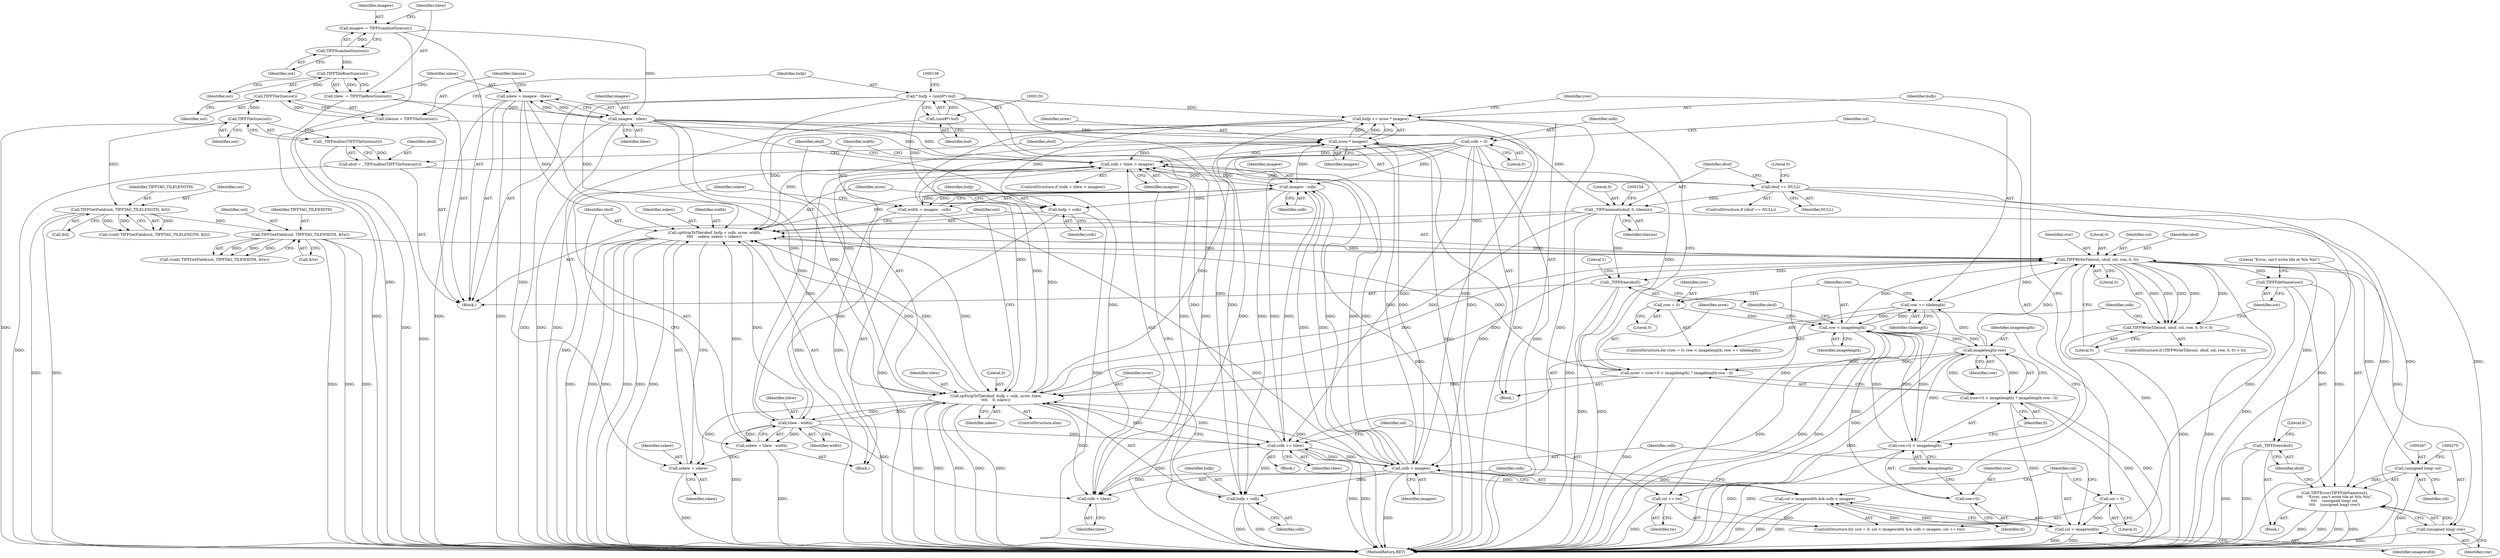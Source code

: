 digraph "0_libtiff_5ad9d8016fbb60109302d558f7edb2cb2a3bb8e3_0@pointer" {
"1000279" [label="(Call,bufp += nrow * imagew)"];
"1000281" [label="(Call,nrow * imagew)"];
"1000230" [label="(Call,cpStripToTile(obuf, bufp + colb, nrow, width,\n\t\t\t\t    oskew, oskew + iskew))"];
"1000253" [label="(Call,TIFFWriteTile(out, obuf, col, row, 0, 0))"];
"1000162" [label="(Call,TIFFGetField(out, TIFFTAG_TILEWIDTH, &tw))"];
"1000155" [label="(Call,TIFFGetField(out, TIFFTAG_TILELENGTH, &tl))"];
"1000141" [label="(Call,TIFFTileSize(out))"];
"1000123" [label="(Call,TIFFTileSize(out))"];
"1000112" [label="(Call,TIFFTileRowSize(out))"];
"1000107" [label="(Call,TIFFScanlineSize(out))"];
"1000242" [label="(Call,cpStripToTile(obuf, bufp + colb, nrow, tilew,\n\t\t\t\t    0, iskew))"];
"1000149" [label="(Call,_TIFFmemset(obuf, 0, tilesize))"];
"1000144" [label="(Call,obuf == NULL)"];
"1000138" [label="(Call,obuf = _TIFFmalloc(TIFFTileSize(out)))"];
"1000140" [label="(Call,_TIFFmalloc(TIFFTileSize(out)))"];
"1000121" [label="(Call,tilesize = TIFFTileSize(out))"];
"1000279" [label="(Call,bufp += nrow * imagew)"];
"1000127" [label="(Call,* bufp = (uint8*) buf)"];
"1000129" [label="(Call,(uint8*) buf)"];
"1000192" [label="(Call,colb = 0)"];
"1000276" [label="(Call,colb += tilew)"];
"1000227" [label="(Call,tilew - width)"];
"1000117" [label="(Call,imagew - tilew)"];
"1000105" [label="(Call,imagew = TIFFScanlineSize(out))"];
"1000110" [label="(Call,tilew  = TIFFTileRowSize(out))"];
"1000219" [label="(Call,width = imagew - colb)"];
"1000221" [label="(Call,imagew - colb)"];
"1000212" [label="(Call,colb + tilew > imagew)"];
"1000204" [label="(Call,colb < imagew)"];
"1000179" [label="(Call,nrow = (row+tl > imagelength) ? imagelength-row : tl)"];
"1000187" [label="(Call,imagelength-row)"];
"1000182" [label="(Call,row+tl > imagelength)"];
"1000171" [label="(Call,row < imagelength)"];
"1000168" [label="(Call,row = 0)"];
"1000174" [label="(Call,row += tilelength)"];
"1000115" [label="(Call,iskew = imagew - tilew)"];
"1000201" [label="(Call,col < imagewidth)"];
"1000207" [label="(Call,col += tw)"];
"1000197" [label="(Call,col = 0)"];
"1000225" [label="(Call,oskew = tilew - width)"];
"1000200" [label="(Call,col < imagewidth && colb < imagew)"];
"1000213" [label="(Call,colb + tilew)"];
"1000238" [label="(Call,oskew + iskew)"];
"1000244" [label="(Call,bufp + colb)"];
"1000232" [label="(Call,bufp + colb)"];
"1000181" [label="(Call,(row+tl > imagelength) ? imagelength-row : tl)"];
"1000183" [label="(Call,row+tl)"];
"1000252" [label="(Call,TIFFWriteTile(out, obuf, col, row, 0, 0) < 0)"];
"1000263" [label="(Call,TIFFFileName(out))"];
"1000262" [label="(Call,TIFFError(TIFFFileName(out),\n\t\t\t\t    \"Error, can't write tile at %lu %lu\",\n\t\t\t\t    (unsigned long) col,\n\t\t\t\t    (unsigned long) row))"];
"1000266" [label="(Call,(unsigned long) col)"];
"1000269" [label="(Call,(unsigned long) row)"];
"1000272" [label="(Call,_TIFFfree(obuf))"];
"1000284" [label="(Call,_TIFFfree(obuf))"];
"1000192" [label="(Call,colb = 0)"];
"1000183" [label="(Call,row+tl)"];
"1000174" [label="(Call,row += tilelength)"];
"1000172" [label="(Identifier,row)"];
"1000187" [label="(Call,imagelength-row)"];
"1000265" [label="(Literal,\"Error, can't write tile at %lu %lu\")"];
"1000194" [label="(Literal,0)"];
"1000175" [label="(Identifier,row)"];
"1000106" [label="(Identifier,imagew)"];
"1000255" [label="(Identifier,obuf)"];
"1000257" [label="(Identifier,row)"];
"1000277" [label="(Identifier,colb)"];
"1000246" [label="(Identifier,colb)"];
"1000146" [label="(Identifier,NULL)"];
"1000269" [label="(Call,(unsigned long) row)"];
"1000108" [label="(Identifier,out)"];
"1000123" [label="(Call,TIFFTileSize(out))"];
"1000144" [label="(Call,obuf == NULL)"];
"1000156" [label="(Identifier,out)"];
"1000216" [label="(Identifier,imagew)"];
"1000151" [label="(Literal,0)"];
"1000110" [label="(Call,tilew  = TIFFTileRowSize(out))"];
"1000165" [label="(Call,&tw)"];
"1000213" [label="(Call,colb + tilew)"];
"1000282" [label="(Identifier,nrow)"];
"1000259" [label="(Literal,0)"];
"1000111" [label="(Identifier,tilew)"];
"1000208" [label="(Identifier,col)"];
"1000202" [label="(Identifier,col)"];
"1000287" [label="(Literal,1)"];
"1000168" [label="(Call,row = 0)"];
"1000252" [label="(Call,TIFFWriteTile(out, obuf, col, row, 0, 0) < 0)"];
"1000239" [label="(Identifier,oskew)"];
"1000107" [label="(Call,TIFFScanlineSize(out))"];
"1000247" [label="(Identifier,nrow)"];
"1000263" [label="(Call,TIFFFileName(out))"];
"1000186" [label="(Identifier,imagelength)"];
"1000217" [label="(Block,)"];
"1000117" [label="(Call,imagew - tilew)"];
"1000148" [label="(Literal,0)"];
"1000258" [label="(Literal,0)"];
"1000139" [label="(Identifier,obuf)"];
"1000176" [label="(Identifier,tilelength)"];
"1000145" [label="(Identifier,obuf)"];
"1000220" [label="(Identifier,width)"];
"1000127" [label="(Call,* bufp = (uint8*) buf)"];
"1000196" [label="(ControlStructure,for (col = 0; col < imagewidth && colb < imagew; col += tw))"];
"1000249" [label="(Literal,0)"];
"1000128" [label="(Identifier,bufp)"];
"1000271" [label="(Identifier,row)"];
"1000124" [label="(Identifier,out)"];
"1000243" [label="(Identifier,obuf)"];
"1000158" [label="(Call,&tl)"];
"1000199" [label="(Literal,0)"];
"1000264" [label="(Identifier,out)"];
"1000280" [label="(Identifier,bufp)"];
"1000212" [label="(Call,colb + tilew > imagew)"];
"1000190" [label="(Identifier,tl)"];
"1000200" [label="(Call,col < imagewidth && colb < imagew)"];
"1000122" [label="(Identifier,tilesize)"];
"1000281" [label="(Call,nrow * imagew)"];
"1000197" [label="(Call,col = 0)"];
"1000184" [label="(Identifier,row)"];
"1000279" [label="(Call,bufp += nrow * imagew)"];
"1000118" [label="(Identifier,imagew)"];
"1000240" [label="(Identifier,iskew)"];
"1000143" [label="(ControlStructure,if (obuf == NULL))"];
"1000285" [label="(Identifier,obuf)"];
"1000235" [label="(Identifier,nrow)"];
"1000278" [label="(Identifier,tilew)"];
"1000171" [label="(Call,row < imagelength)"];
"1000162" [label="(Call,TIFFGetField(out, TIFFTAG_TILEWIDTH, &tw))"];
"1000231" [label="(Identifier,obuf)"];
"1000140" [label="(Call,_TIFFmalloc(TIFFTileSize(out)))"];
"1000237" [label="(Identifier,oskew)"];
"1000223" [label="(Identifier,colb)"];
"1000116" [label="(Identifier,iskew)"];
"1000230" [label="(Call,cpStripToTile(obuf, bufp + colb, nrow, width,\n\t\t\t\t    oskew, oskew + iskew))"];
"1000206" [label="(Identifier,imagew)"];
"1000229" [label="(Identifier,width)"];
"1000103" [label="(Block,)"];
"1000276" [label="(Call,colb += tilew)"];
"1000272" [label="(Call,_TIFFfree(obuf))"];
"1000273" [label="(Identifier,obuf)"];
"1000275" [label="(Literal,0)"];
"1000215" [label="(Identifier,tilew)"];
"1000210" [label="(Block,)"];
"1000221" [label="(Call,imagew - colb)"];
"1000169" [label="(Identifier,row)"];
"1000185" [label="(Identifier,tl)"];
"1000205" [label="(Identifier,colb)"];
"1000193" [label="(Identifier,colb)"];
"1000177" [label="(Block,)"];
"1000182" [label="(Call,row+tl > imagelength)"];
"1000219" [label="(Call,width = imagew - colb)"];
"1000222" [label="(Identifier,imagew)"];
"1000138" [label="(Call,obuf = _TIFFmalloc(TIFFTileSize(out)))"];
"1000141" [label="(Call,TIFFTileSize(out))"];
"1000149" [label="(Call,_TIFFmemset(obuf, 0, tilesize))"];
"1000155" [label="(Call,TIFFGetField(out, TIFFTAG_TILELENGTH, &tl))"];
"1000241" [label="(ControlStructure,else)"];
"1000233" [label="(Identifier,bufp)"];
"1000253" [label="(Call,TIFFWriteTile(out, obuf, col, row, 0, 0))"];
"1000201" [label="(Call,col < imagewidth)"];
"1000250" [label="(Identifier,iskew)"];
"1000105" [label="(Call,imagew = TIFFScanlineSize(out))"];
"1000245" [label="(Identifier,bufp)"];
"1000288" [label="(MethodReturn,RET)"];
"1000170" [label="(Literal,0)"];
"1000157" [label="(Identifier,TIFFTAG_TILELENGTH)"];
"1000232" [label="(Call,bufp + colb)"];
"1000236" [label="(Identifier,width)"];
"1000131" [label="(Identifier,buf)"];
"1000112" [label="(Call,TIFFTileRowSize(out))"];
"1000225" [label="(Call,oskew = tilew - width)"];
"1000198" [label="(Identifier,col)"];
"1000209" [label="(Identifier,tw)"];
"1000163" [label="(Identifier,out)"];
"1000113" [label="(Identifier,out)"];
"1000115" [label="(Call,iskew = imagew - tilew)"];
"1000227" [label="(Call,tilew - width)"];
"1000211" [label="(ControlStructure,if (colb + tilew > imagew))"];
"1000262" [label="(Call,TIFFError(TIFFFileName(out),\n\t\t\t\t    \"Error, can't write tile at %lu %lu\",\n\t\t\t\t    (unsigned long) col,\n\t\t\t\t    (unsigned long) row))"];
"1000256" [label="(Identifier,col)"];
"1000234" [label="(Identifier,colb)"];
"1000150" [label="(Identifier,obuf)"];
"1000179" [label="(Call,nrow = (row+tl > imagelength) ? imagelength-row : tl)"];
"1000238" [label="(Call,oskew + iskew)"];
"1000142" [label="(Identifier,out)"];
"1000226" [label="(Identifier,oskew)"];
"1000181" [label="(Call,(row+tl > imagelength) ? imagelength-row : tl)"];
"1000214" [label="(Identifier,colb)"];
"1000261" [label="(Block,)"];
"1000188" [label="(Identifier,imagelength)"];
"1000254" [label="(Identifier,out)"];
"1000251" [label="(ControlStructure,if (TIFFWriteTile(out, obuf, col, row, 0, 0) < 0))"];
"1000283" [label="(Identifier,imagew)"];
"1000242" [label="(Call,cpStripToTile(obuf, bufp + colb, nrow, tilew,\n\t\t\t\t    0, iskew))"];
"1000284" [label="(Call,_TIFFfree(obuf))"];
"1000121" [label="(Call,tilesize = TIFFTileSize(out))"];
"1000189" [label="(Identifier,row)"];
"1000152" [label="(Identifier,tilesize)"];
"1000153" [label="(Call,(void) TIFFGetField(out, TIFFTAG_TILELENGTH, &tl))"];
"1000244" [label="(Call,bufp + colb)"];
"1000173" [label="(Identifier,imagelength)"];
"1000268" [label="(Identifier,col)"];
"1000164" [label="(Identifier,TIFFTAG_TILEWIDTH)"];
"1000260" [label="(Literal,0)"];
"1000129" [label="(Call,(uint8*) buf)"];
"1000180" [label="(Identifier,nrow)"];
"1000119" [label="(Identifier,tilew)"];
"1000248" [label="(Identifier,tilew)"];
"1000207" [label="(Call,col += tw)"];
"1000203" [label="(Identifier,imagewidth)"];
"1000204" [label="(Call,colb < imagew)"];
"1000160" [label="(Call,(void) TIFFGetField(out, TIFFTAG_TILEWIDTH, &tw))"];
"1000167" [label="(ControlStructure,for (row = 0; row < imagelength; row += tilelength))"];
"1000228" [label="(Identifier,tilew)"];
"1000266" [label="(Call,(unsigned long) col)"];
"1000279" -> "1000177"  [label="AST: "];
"1000279" -> "1000281"  [label="CFG: "];
"1000280" -> "1000279"  [label="AST: "];
"1000281" -> "1000279"  [label="AST: "];
"1000175" -> "1000279"  [label="CFG: "];
"1000279" -> "1000288"  [label="DDG: "];
"1000279" -> "1000288"  [label="DDG: "];
"1000279" -> "1000230"  [label="DDG: "];
"1000279" -> "1000232"  [label="DDG: "];
"1000279" -> "1000242"  [label="DDG: "];
"1000279" -> "1000244"  [label="DDG: "];
"1000281" -> "1000279"  [label="DDG: "];
"1000281" -> "1000279"  [label="DDG: "];
"1000127" -> "1000279"  [label="DDG: "];
"1000281" -> "1000283"  [label="CFG: "];
"1000282" -> "1000281"  [label="AST: "];
"1000283" -> "1000281"  [label="AST: "];
"1000281" -> "1000288"  [label="DDG: "];
"1000281" -> "1000288"  [label="DDG: "];
"1000281" -> "1000204"  [label="DDG: "];
"1000281" -> "1000212"  [label="DDG: "];
"1000230" -> "1000281"  [label="DDG: "];
"1000179" -> "1000281"  [label="DDG: "];
"1000242" -> "1000281"  [label="DDG: "];
"1000212" -> "1000281"  [label="DDG: "];
"1000204" -> "1000281"  [label="DDG: "];
"1000221" -> "1000281"  [label="DDG: "];
"1000117" -> "1000281"  [label="DDG: "];
"1000230" -> "1000217"  [label="AST: "];
"1000230" -> "1000238"  [label="CFG: "];
"1000231" -> "1000230"  [label="AST: "];
"1000232" -> "1000230"  [label="AST: "];
"1000235" -> "1000230"  [label="AST: "];
"1000236" -> "1000230"  [label="AST: "];
"1000237" -> "1000230"  [label="AST: "];
"1000238" -> "1000230"  [label="AST: "];
"1000254" -> "1000230"  [label="CFG: "];
"1000230" -> "1000288"  [label="DDG: "];
"1000230" -> "1000288"  [label="DDG: "];
"1000230" -> "1000288"  [label="DDG: "];
"1000230" -> "1000288"  [label="DDG: "];
"1000230" -> "1000288"  [label="DDG: "];
"1000230" -> "1000288"  [label="DDG: "];
"1000253" -> "1000230"  [label="DDG: "];
"1000149" -> "1000230"  [label="DDG: "];
"1000127" -> "1000230"  [label="DDG: "];
"1000221" -> "1000230"  [label="DDG: "];
"1000179" -> "1000230"  [label="DDG: "];
"1000242" -> "1000230"  [label="DDG: "];
"1000242" -> "1000230"  [label="DDG: "];
"1000227" -> "1000230"  [label="DDG: "];
"1000225" -> "1000230"  [label="DDG: "];
"1000115" -> "1000230"  [label="DDG: "];
"1000230" -> "1000242"  [label="DDG: "];
"1000230" -> "1000253"  [label="DDG: "];
"1000253" -> "1000252"  [label="AST: "];
"1000253" -> "1000259"  [label="CFG: "];
"1000254" -> "1000253"  [label="AST: "];
"1000255" -> "1000253"  [label="AST: "];
"1000256" -> "1000253"  [label="AST: "];
"1000257" -> "1000253"  [label="AST: "];
"1000258" -> "1000253"  [label="AST: "];
"1000259" -> "1000253"  [label="AST: "];
"1000260" -> "1000253"  [label="CFG: "];
"1000253" -> "1000288"  [label="DDG: "];
"1000253" -> "1000174"  [label="DDG: "];
"1000253" -> "1000207"  [label="DDG: "];
"1000253" -> "1000242"  [label="DDG: "];
"1000253" -> "1000252"  [label="DDG: "];
"1000253" -> "1000252"  [label="DDG: "];
"1000253" -> "1000252"  [label="DDG: "];
"1000253" -> "1000252"  [label="DDG: "];
"1000253" -> "1000252"  [label="DDG: "];
"1000162" -> "1000253"  [label="DDG: "];
"1000242" -> "1000253"  [label="DDG: "];
"1000201" -> "1000253"  [label="DDG: "];
"1000187" -> "1000253"  [label="DDG: "];
"1000171" -> "1000253"  [label="DDG: "];
"1000253" -> "1000263"  [label="DDG: "];
"1000253" -> "1000266"  [label="DDG: "];
"1000253" -> "1000269"  [label="DDG: "];
"1000253" -> "1000272"  [label="DDG: "];
"1000253" -> "1000284"  [label="DDG: "];
"1000162" -> "1000160"  [label="AST: "];
"1000162" -> "1000165"  [label="CFG: "];
"1000163" -> "1000162"  [label="AST: "];
"1000164" -> "1000162"  [label="AST: "];
"1000165" -> "1000162"  [label="AST: "];
"1000160" -> "1000162"  [label="CFG: "];
"1000162" -> "1000288"  [label="DDG: "];
"1000162" -> "1000288"  [label="DDG: "];
"1000162" -> "1000288"  [label="DDG: "];
"1000162" -> "1000160"  [label="DDG: "];
"1000162" -> "1000160"  [label="DDG: "];
"1000162" -> "1000160"  [label="DDG: "];
"1000155" -> "1000162"  [label="DDG: "];
"1000155" -> "1000153"  [label="AST: "];
"1000155" -> "1000158"  [label="CFG: "];
"1000156" -> "1000155"  [label="AST: "];
"1000157" -> "1000155"  [label="AST: "];
"1000158" -> "1000155"  [label="AST: "];
"1000153" -> "1000155"  [label="CFG: "];
"1000155" -> "1000288"  [label="DDG: "];
"1000155" -> "1000288"  [label="DDG: "];
"1000155" -> "1000153"  [label="DDG: "];
"1000155" -> "1000153"  [label="DDG: "];
"1000155" -> "1000153"  [label="DDG: "];
"1000141" -> "1000155"  [label="DDG: "];
"1000141" -> "1000140"  [label="AST: "];
"1000141" -> "1000142"  [label="CFG: "];
"1000142" -> "1000141"  [label="AST: "];
"1000140" -> "1000141"  [label="CFG: "];
"1000141" -> "1000288"  [label="DDG: "];
"1000141" -> "1000140"  [label="DDG: "];
"1000123" -> "1000141"  [label="DDG: "];
"1000123" -> "1000121"  [label="AST: "];
"1000123" -> "1000124"  [label="CFG: "];
"1000124" -> "1000123"  [label="AST: "];
"1000121" -> "1000123"  [label="CFG: "];
"1000123" -> "1000121"  [label="DDG: "];
"1000112" -> "1000123"  [label="DDG: "];
"1000112" -> "1000110"  [label="AST: "];
"1000112" -> "1000113"  [label="CFG: "];
"1000113" -> "1000112"  [label="AST: "];
"1000110" -> "1000112"  [label="CFG: "];
"1000112" -> "1000110"  [label="DDG: "];
"1000107" -> "1000112"  [label="DDG: "];
"1000107" -> "1000105"  [label="AST: "];
"1000107" -> "1000108"  [label="CFG: "];
"1000108" -> "1000107"  [label="AST: "];
"1000105" -> "1000107"  [label="CFG: "];
"1000107" -> "1000105"  [label="DDG: "];
"1000242" -> "1000241"  [label="AST: "];
"1000242" -> "1000250"  [label="CFG: "];
"1000243" -> "1000242"  [label="AST: "];
"1000244" -> "1000242"  [label="AST: "];
"1000247" -> "1000242"  [label="AST: "];
"1000248" -> "1000242"  [label="AST: "];
"1000249" -> "1000242"  [label="AST: "];
"1000250" -> "1000242"  [label="AST: "];
"1000254" -> "1000242"  [label="CFG: "];
"1000242" -> "1000288"  [label="DDG: "];
"1000242" -> "1000288"  [label="DDG: "];
"1000242" -> "1000288"  [label="DDG: "];
"1000242" -> "1000288"  [label="DDG: "];
"1000242" -> "1000288"  [label="DDG: "];
"1000242" -> "1000212"  [label="DDG: "];
"1000242" -> "1000213"  [label="DDG: "];
"1000242" -> "1000227"  [label="DDG: "];
"1000242" -> "1000238"  [label="DDG: "];
"1000149" -> "1000242"  [label="DDG: "];
"1000127" -> "1000242"  [label="DDG: "];
"1000192" -> "1000242"  [label="DDG: "];
"1000276" -> "1000242"  [label="DDG: "];
"1000204" -> "1000242"  [label="DDG: "];
"1000179" -> "1000242"  [label="DDG: "];
"1000117" -> "1000242"  [label="DDG: "];
"1000227" -> "1000242"  [label="DDG: "];
"1000115" -> "1000242"  [label="DDG: "];
"1000242" -> "1000276"  [label="DDG: "];
"1000149" -> "1000103"  [label="AST: "];
"1000149" -> "1000152"  [label="CFG: "];
"1000150" -> "1000149"  [label="AST: "];
"1000151" -> "1000149"  [label="AST: "];
"1000152" -> "1000149"  [label="AST: "];
"1000154" -> "1000149"  [label="CFG: "];
"1000149" -> "1000288"  [label="DDG: "];
"1000149" -> "1000288"  [label="DDG: "];
"1000144" -> "1000149"  [label="DDG: "];
"1000121" -> "1000149"  [label="DDG: "];
"1000149" -> "1000284"  [label="DDG: "];
"1000144" -> "1000143"  [label="AST: "];
"1000144" -> "1000146"  [label="CFG: "];
"1000145" -> "1000144"  [label="AST: "];
"1000146" -> "1000144"  [label="AST: "];
"1000148" -> "1000144"  [label="CFG: "];
"1000150" -> "1000144"  [label="CFG: "];
"1000144" -> "1000288"  [label="DDG: "];
"1000144" -> "1000288"  [label="DDG: "];
"1000144" -> "1000288"  [label="DDG: "];
"1000138" -> "1000144"  [label="DDG: "];
"1000138" -> "1000103"  [label="AST: "];
"1000138" -> "1000140"  [label="CFG: "];
"1000139" -> "1000138"  [label="AST: "];
"1000140" -> "1000138"  [label="AST: "];
"1000145" -> "1000138"  [label="CFG: "];
"1000138" -> "1000288"  [label="DDG: "];
"1000140" -> "1000138"  [label="DDG: "];
"1000140" -> "1000288"  [label="DDG: "];
"1000121" -> "1000103"  [label="AST: "];
"1000122" -> "1000121"  [label="AST: "];
"1000128" -> "1000121"  [label="CFG: "];
"1000121" -> "1000288"  [label="DDG: "];
"1000127" -> "1000103"  [label="AST: "];
"1000127" -> "1000129"  [label="CFG: "];
"1000128" -> "1000127"  [label="AST: "];
"1000129" -> "1000127"  [label="AST: "];
"1000136" -> "1000127"  [label="CFG: "];
"1000127" -> "1000288"  [label="DDG: "];
"1000127" -> "1000288"  [label="DDG: "];
"1000129" -> "1000127"  [label="DDG: "];
"1000127" -> "1000232"  [label="DDG: "];
"1000127" -> "1000244"  [label="DDG: "];
"1000129" -> "1000131"  [label="CFG: "];
"1000130" -> "1000129"  [label="AST: "];
"1000131" -> "1000129"  [label="AST: "];
"1000129" -> "1000288"  [label="DDG: "];
"1000192" -> "1000177"  [label="AST: "];
"1000192" -> "1000194"  [label="CFG: "];
"1000193" -> "1000192"  [label="AST: "];
"1000194" -> "1000192"  [label="AST: "];
"1000198" -> "1000192"  [label="CFG: "];
"1000192" -> "1000288"  [label="DDG: "];
"1000192" -> "1000204"  [label="DDG: "];
"1000192" -> "1000212"  [label="DDG: "];
"1000192" -> "1000213"  [label="DDG: "];
"1000192" -> "1000221"  [label="DDG: "];
"1000192" -> "1000244"  [label="DDG: "];
"1000192" -> "1000276"  [label="DDG: "];
"1000276" -> "1000210"  [label="AST: "];
"1000276" -> "1000278"  [label="CFG: "];
"1000277" -> "1000276"  [label="AST: "];
"1000278" -> "1000276"  [label="AST: "];
"1000208" -> "1000276"  [label="CFG: "];
"1000276" -> "1000288"  [label="DDG: "];
"1000276" -> "1000288"  [label="DDG: "];
"1000276" -> "1000204"  [label="DDG: "];
"1000276" -> "1000212"  [label="DDG: "];
"1000276" -> "1000213"  [label="DDG: "];
"1000276" -> "1000221"  [label="DDG: "];
"1000276" -> "1000244"  [label="DDG: "];
"1000227" -> "1000276"  [label="DDG: "];
"1000221" -> "1000276"  [label="DDG: "];
"1000204" -> "1000276"  [label="DDG: "];
"1000227" -> "1000225"  [label="AST: "];
"1000227" -> "1000229"  [label="CFG: "];
"1000228" -> "1000227"  [label="AST: "];
"1000229" -> "1000227"  [label="AST: "];
"1000225" -> "1000227"  [label="CFG: "];
"1000227" -> "1000288"  [label="DDG: "];
"1000227" -> "1000212"  [label="DDG: "];
"1000227" -> "1000213"  [label="DDG: "];
"1000227" -> "1000225"  [label="DDG: "];
"1000227" -> "1000225"  [label="DDG: "];
"1000117" -> "1000227"  [label="DDG: "];
"1000219" -> "1000227"  [label="DDG: "];
"1000117" -> "1000115"  [label="AST: "];
"1000117" -> "1000119"  [label="CFG: "];
"1000118" -> "1000117"  [label="AST: "];
"1000119" -> "1000117"  [label="AST: "];
"1000115" -> "1000117"  [label="CFG: "];
"1000117" -> "1000288"  [label="DDG: "];
"1000117" -> "1000288"  [label="DDG: "];
"1000117" -> "1000115"  [label="DDG: "];
"1000117" -> "1000115"  [label="DDG: "];
"1000105" -> "1000117"  [label="DDG: "];
"1000110" -> "1000117"  [label="DDG: "];
"1000117" -> "1000204"  [label="DDG: "];
"1000117" -> "1000212"  [label="DDG: "];
"1000117" -> "1000212"  [label="DDG: "];
"1000117" -> "1000213"  [label="DDG: "];
"1000105" -> "1000103"  [label="AST: "];
"1000106" -> "1000105"  [label="AST: "];
"1000111" -> "1000105"  [label="CFG: "];
"1000105" -> "1000288"  [label="DDG: "];
"1000110" -> "1000103"  [label="AST: "];
"1000111" -> "1000110"  [label="AST: "];
"1000116" -> "1000110"  [label="CFG: "];
"1000110" -> "1000288"  [label="DDG: "];
"1000219" -> "1000217"  [label="AST: "];
"1000219" -> "1000221"  [label="CFG: "];
"1000220" -> "1000219"  [label="AST: "];
"1000221" -> "1000219"  [label="AST: "];
"1000226" -> "1000219"  [label="CFG: "];
"1000219" -> "1000288"  [label="DDG: "];
"1000221" -> "1000219"  [label="DDG: "];
"1000221" -> "1000219"  [label="DDG: "];
"1000221" -> "1000223"  [label="CFG: "];
"1000222" -> "1000221"  [label="AST: "];
"1000223" -> "1000221"  [label="AST: "];
"1000221" -> "1000288"  [label="DDG: "];
"1000221" -> "1000204"  [label="DDG: "];
"1000221" -> "1000212"  [label="DDG: "];
"1000212" -> "1000221"  [label="DDG: "];
"1000204" -> "1000221"  [label="DDG: "];
"1000221" -> "1000232"  [label="DDG: "];
"1000212" -> "1000211"  [label="AST: "];
"1000212" -> "1000216"  [label="CFG: "];
"1000213" -> "1000212"  [label="AST: "];
"1000216" -> "1000212"  [label="AST: "];
"1000220" -> "1000212"  [label="CFG: "];
"1000243" -> "1000212"  [label="CFG: "];
"1000212" -> "1000288"  [label="DDG: "];
"1000212" -> "1000288"  [label="DDG: "];
"1000212" -> "1000288"  [label="DDG: "];
"1000212" -> "1000204"  [label="DDG: "];
"1000204" -> "1000212"  [label="DDG: "];
"1000204" -> "1000212"  [label="DDG: "];
"1000204" -> "1000200"  [label="AST: "];
"1000204" -> "1000206"  [label="CFG: "];
"1000205" -> "1000204"  [label="AST: "];
"1000206" -> "1000204"  [label="AST: "];
"1000200" -> "1000204"  [label="CFG: "];
"1000204" -> "1000288"  [label="DDG: "];
"1000204" -> "1000200"  [label="DDG: "];
"1000204" -> "1000200"  [label="DDG: "];
"1000204" -> "1000213"  [label="DDG: "];
"1000204" -> "1000244"  [label="DDG: "];
"1000179" -> "1000177"  [label="AST: "];
"1000179" -> "1000181"  [label="CFG: "];
"1000180" -> "1000179"  [label="AST: "];
"1000181" -> "1000179"  [label="AST: "];
"1000193" -> "1000179"  [label="CFG: "];
"1000179" -> "1000288"  [label="DDG: "];
"1000187" -> "1000179"  [label="DDG: "];
"1000187" -> "1000179"  [label="DDG: "];
"1000187" -> "1000181"  [label="AST: "];
"1000187" -> "1000189"  [label="CFG: "];
"1000188" -> "1000187"  [label="AST: "];
"1000189" -> "1000187"  [label="AST: "];
"1000181" -> "1000187"  [label="CFG: "];
"1000187" -> "1000288"  [label="DDG: "];
"1000187" -> "1000171"  [label="DDG: "];
"1000187" -> "1000174"  [label="DDG: "];
"1000187" -> "1000181"  [label="DDG: "];
"1000187" -> "1000181"  [label="DDG: "];
"1000182" -> "1000187"  [label="DDG: "];
"1000171" -> "1000187"  [label="DDG: "];
"1000182" -> "1000181"  [label="AST: "];
"1000182" -> "1000186"  [label="CFG: "];
"1000183" -> "1000182"  [label="AST: "];
"1000186" -> "1000182"  [label="AST: "];
"1000188" -> "1000182"  [label="CFG: "];
"1000190" -> "1000182"  [label="CFG: "];
"1000182" -> "1000288"  [label="DDG: "];
"1000182" -> "1000288"  [label="DDG: "];
"1000182" -> "1000171"  [label="DDG: "];
"1000171" -> "1000182"  [label="DDG: "];
"1000171" -> "1000182"  [label="DDG: "];
"1000171" -> "1000167"  [label="AST: "];
"1000171" -> "1000173"  [label="CFG: "];
"1000172" -> "1000171"  [label="AST: "];
"1000173" -> "1000171"  [label="AST: "];
"1000180" -> "1000171"  [label="CFG: "];
"1000285" -> "1000171"  [label="CFG: "];
"1000171" -> "1000288"  [label="DDG: "];
"1000171" -> "1000288"  [label="DDG: "];
"1000171" -> "1000288"  [label="DDG: "];
"1000168" -> "1000171"  [label="DDG: "];
"1000174" -> "1000171"  [label="DDG: "];
"1000171" -> "1000174"  [label="DDG: "];
"1000171" -> "1000183"  [label="DDG: "];
"1000168" -> "1000167"  [label="AST: "];
"1000168" -> "1000170"  [label="CFG: "];
"1000169" -> "1000168"  [label="AST: "];
"1000170" -> "1000168"  [label="AST: "];
"1000172" -> "1000168"  [label="CFG: "];
"1000174" -> "1000167"  [label="AST: "];
"1000174" -> "1000176"  [label="CFG: "];
"1000175" -> "1000174"  [label="AST: "];
"1000176" -> "1000174"  [label="AST: "];
"1000172" -> "1000174"  [label="CFG: "];
"1000174" -> "1000288"  [label="DDG: "];
"1000115" -> "1000103"  [label="AST: "];
"1000116" -> "1000115"  [label="AST: "];
"1000122" -> "1000115"  [label="CFG: "];
"1000115" -> "1000288"  [label="DDG: "];
"1000115" -> "1000288"  [label="DDG: "];
"1000115" -> "1000238"  [label="DDG: "];
"1000201" -> "1000200"  [label="AST: "];
"1000201" -> "1000203"  [label="CFG: "];
"1000202" -> "1000201"  [label="AST: "];
"1000203" -> "1000201"  [label="AST: "];
"1000205" -> "1000201"  [label="CFG: "];
"1000200" -> "1000201"  [label="CFG: "];
"1000201" -> "1000288"  [label="DDG: "];
"1000201" -> "1000288"  [label="DDG: "];
"1000201" -> "1000200"  [label="DDG: "];
"1000201" -> "1000200"  [label="DDG: "];
"1000207" -> "1000201"  [label="DDG: "];
"1000197" -> "1000201"  [label="DDG: "];
"1000207" -> "1000196"  [label="AST: "];
"1000207" -> "1000209"  [label="CFG: "];
"1000208" -> "1000207"  [label="AST: "];
"1000209" -> "1000207"  [label="AST: "];
"1000202" -> "1000207"  [label="CFG: "];
"1000207" -> "1000288"  [label="DDG: "];
"1000197" -> "1000196"  [label="AST: "];
"1000197" -> "1000199"  [label="CFG: "];
"1000198" -> "1000197"  [label="AST: "];
"1000199" -> "1000197"  [label="AST: "];
"1000202" -> "1000197"  [label="CFG: "];
"1000225" -> "1000217"  [label="AST: "];
"1000226" -> "1000225"  [label="AST: "];
"1000231" -> "1000225"  [label="CFG: "];
"1000225" -> "1000288"  [label="DDG: "];
"1000225" -> "1000238"  [label="DDG: "];
"1000200" -> "1000196"  [label="AST: "];
"1000214" -> "1000200"  [label="CFG: "];
"1000280" -> "1000200"  [label="CFG: "];
"1000200" -> "1000288"  [label="DDG: "];
"1000200" -> "1000288"  [label="DDG: "];
"1000200" -> "1000288"  [label="DDG: "];
"1000213" -> "1000215"  [label="CFG: "];
"1000214" -> "1000213"  [label="AST: "];
"1000215" -> "1000213"  [label="AST: "];
"1000216" -> "1000213"  [label="CFG: "];
"1000238" -> "1000240"  [label="CFG: "];
"1000239" -> "1000238"  [label="AST: "];
"1000240" -> "1000238"  [label="AST: "];
"1000238" -> "1000288"  [label="DDG: "];
"1000244" -> "1000246"  [label="CFG: "];
"1000245" -> "1000244"  [label="AST: "];
"1000246" -> "1000244"  [label="AST: "];
"1000247" -> "1000244"  [label="CFG: "];
"1000244" -> "1000288"  [label="DDG: "];
"1000244" -> "1000288"  [label="DDG: "];
"1000232" -> "1000234"  [label="CFG: "];
"1000233" -> "1000232"  [label="AST: "];
"1000234" -> "1000232"  [label="AST: "];
"1000235" -> "1000232"  [label="CFG: "];
"1000232" -> "1000288"  [label="DDG: "];
"1000232" -> "1000288"  [label="DDG: "];
"1000181" -> "1000190"  [label="CFG: "];
"1000190" -> "1000181"  [label="AST: "];
"1000181" -> "1000288"  [label="DDG: "];
"1000181" -> "1000288"  [label="DDG: "];
"1000181" -> "1000288"  [label="DDG: "];
"1000183" -> "1000185"  [label="CFG: "];
"1000184" -> "1000183"  [label="AST: "];
"1000185" -> "1000183"  [label="AST: "];
"1000186" -> "1000183"  [label="CFG: "];
"1000252" -> "1000251"  [label="AST: "];
"1000252" -> "1000260"  [label="CFG: "];
"1000260" -> "1000252"  [label="AST: "];
"1000264" -> "1000252"  [label="CFG: "];
"1000277" -> "1000252"  [label="CFG: "];
"1000252" -> "1000288"  [label="DDG: "];
"1000252" -> "1000288"  [label="DDG: "];
"1000263" -> "1000262"  [label="AST: "];
"1000263" -> "1000264"  [label="CFG: "];
"1000264" -> "1000263"  [label="AST: "];
"1000265" -> "1000263"  [label="CFG: "];
"1000263" -> "1000288"  [label="DDG: "];
"1000263" -> "1000262"  [label="DDG: "];
"1000262" -> "1000261"  [label="AST: "];
"1000262" -> "1000269"  [label="CFG: "];
"1000265" -> "1000262"  [label="AST: "];
"1000266" -> "1000262"  [label="AST: "];
"1000269" -> "1000262"  [label="AST: "];
"1000273" -> "1000262"  [label="CFG: "];
"1000262" -> "1000288"  [label="DDG: "];
"1000262" -> "1000288"  [label="DDG: "];
"1000262" -> "1000288"  [label="DDG: "];
"1000262" -> "1000288"  [label="DDG: "];
"1000266" -> "1000262"  [label="DDG: "];
"1000269" -> "1000262"  [label="DDG: "];
"1000266" -> "1000268"  [label="CFG: "];
"1000267" -> "1000266"  [label="AST: "];
"1000268" -> "1000266"  [label="AST: "];
"1000270" -> "1000266"  [label="CFG: "];
"1000266" -> "1000288"  [label="DDG: "];
"1000269" -> "1000271"  [label="CFG: "];
"1000270" -> "1000269"  [label="AST: "];
"1000271" -> "1000269"  [label="AST: "];
"1000269" -> "1000288"  [label="DDG: "];
"1000272" -> "1000261"  [label="AST: "];
"1000272" -> "1000273"  [label="CFG: "];
"1000273" -> "1000272"  [label="AST: "];
"1000275" -> "1000272"  [label="CFG: "];
"1000272" -> "1000288"  [label="DDG: "];
"1000272" -> "1000288"  [label="DDG: "];
"1000284" -> "1000103"  [label="AST: "];
"1000284" -> "1000285"  [label="CFG: "];
"1000285" -> "1000284"  [label="AST: "];
"1000287" -> "1000284"  [label="CFG: "];
"1000284" -> "1000288"  [label="DDG: "];
"1000284" -> "1000288"  [label="DDG: "];
}
